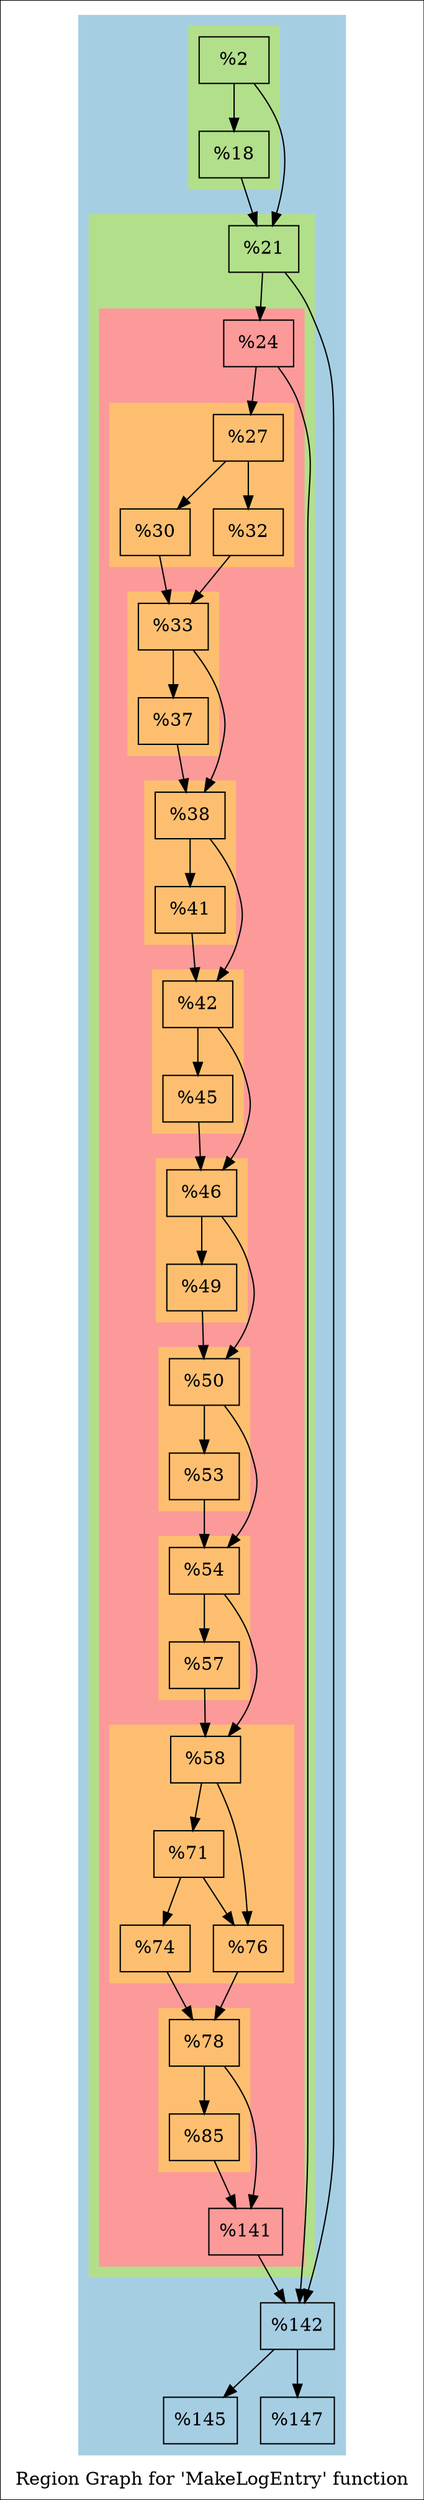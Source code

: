 digraph "Region Graph for 'MakeLogEntry' function" {
	label="Region Graph for 'MakeLogEntry' function";

	Node0xd5b220 [shape=record,label="{%2}"];
	Node0xd5b220 -> Node0xd548d0;
	Node0xd5b220 -> Node0xd5af00;
	Node0xd548d0 [shape=record,label="{%18}"];
	Node0xd548d0 -> Node0xd5af00;
	Node0xd5af00 [shape=record,label="{%21}"];
	Node0xd5af00 -> Node0xd53920;
	Node0xd5af00 -> Node0xd61250;
	Node0xd53920 [shape=record,label="{%24}"];
	Node0xd53920 -> Node0xd61250;
	Node0xd53920 -> Node0xd6fbf0;
	Node0xd61250 [shape=record,label="{%142}"];
	Node0xd61250 -> Node0xd59c10;
	Node0xd61250 -> Node0xd5bc50;
	Node0xd59c10 [shape=record,label="{%145}"];
	Node0xd5bc50 [shape=record,label="{%147}"];
	Node0xd6fbf0 [shape=record,label="{%27}"];
	Node0xd6fbf0 -> Node0xd87910;
	Node0xd6fbf0 -> Node0xd935c0;
	Node0xd87910 [shape=record,label="{%30}"];
	Node0xd87910 -> Node0xd7a4e0;
	Node0xd7a4e0 [shape=record,label="{%33}"];
	Node0xd7a4e0 -> Node0xd60390;
	Node0xd7a4e0 -> Node0xd755c0;
	Node0xd60390 [shape=record,label="{%37}"];
	Node0xd60390 -> Node0xd755c0;
	Node0xd755c0 [shape=record,label="{%38}"];
	Node0xd755c0 -> Node0xd5ef30;
	Node0xd755c0 -> Node0xd5ebc0;
	Node0xd5ef30 [shape=record,label="{%41}"];
	Node0xd5ef30 -> Node0xd5ebc0;
	Node0xd5ebc0 [shape=record,label="{%42}"];
	Node0xd5ebc0 -> Node0xd452e0;
	Node0xd5ebc0 -> Node0xd196e0;
	Node0xd452e0 [shape=record,label="{%45}"];
	Node0xd452e0 -> Node0xd196e0;
	Node0xd196e0 [shape=record,label="{%46}"];
	Node0xd196e0 -> Node0xd705a0;
	Node0xd196e0 -> Node0xd695a0;
	Node0xd705a0 [shape=record,label="{%49}"];
	Node0xd705a0 -> Node0xd695a0;
	Node0xd695a0 [shape=record,label="{%50}"];
	Node0xd695a0 -> Node0xd576c0;
	Node0xd695a0 -> Node0xd5b7b0;
	Node0xd576c0 [shape=record,label="{%53}"];
	Node0xd576c0 -> Node0xd5b7b0;
	Node0xd5b7b0 [shape=record,label="{%54}"];
	Node0xd5b7b0 -> Node0xcf3710;
	Node0xd5b7b0 -> Node0xd62560;
	Node0xcf3710 [shape=record,label="{%57}"];
	Node0xcf3710 -> Node0xd62560;
	Node0xd62560 [shape=record,label="{%58}"];
	Node0xd62560 -> Node0xd3b390;
	Node0xd62560 -> Node0xd631c0;
	Node0xd3b390 [shape=record,label="{%71}"];
	Node0xd3b390 -> Node0xd03ab0;
	Node0xd3b390 -> Node0xd631c0;
	Node0xd03ab0 [shape=record,label="{%74}"];
	Node0xd03ab0 -> Node0xd63740;
	Node0xd63740 [shape=record,label="{%78}"];
	Node0xd63740 -> Node0xcee520;
	Node0xd63740 -> Node0xd67470;
	Node0xcee520 [shape=record,label="{%85}"];
	Node0xcee520 -> Node0xd67470;
	Node0xd67470 [shape=record,label="{%141}"];
	Node0xd67470 -> Node0xd61250;
	Node0xd631c0 [shape=record,label="{%76}"];
	Node0xd631c0 -> Node0xd63740;
	Node0xd935c0 [shape=record,label="{%32}"];
	Node0xd935c0 -> Node0xd7a4e0;
	colorscheme = "paired12"
        subgraph cluster_0xdc3880 {
          label = "";
          style = filled;
          color = 1
          subgraph cluster_0xd8c590 {
            label = "";
            style = filled;
            color = 3
            Node0xd5b220;
            Node0xd548d0;
          }
          subgraph cluster_0xd8c510 {
            label = "";
            style = filled;
            color = 3
            subgraph cluster_0xc59e70 {
              label = "";
              style = filled;
              color = 5
              subgraph cluster_0xc59df0 {
                label = "";
                style = filled;
                color = 7
                Node0xd6fbf0;
                Node0xd87910;
                Node0xd935c0;
              }
              subgraph cluster_0xc7c2c0 {
                label = "";
                style = filled;
                color = 7
                Node0xd7a4e0;
                Node0xd60390;
              }
              subgraph cluster_0xc7c240 {
                label = "";
                style = filled;
                color = 7
                Node0xd755c0;
                Node0xd5ef30;
              }
              subgraph cluster_0xdc3800 {
                label = "";
                style = filled;
                color = 7
                Node0xd5ebc0;
                Node0xd452e0;
              }
              subgraph cluster_0xd33700 {
                label = "";
                style = filled;
                color = 7
                Node0xd196e0;
                Node0xd705a0;
              }
              subgraph cluster_0xdc3980 {
                label = "";
                style = filled;
                color = 7
                Node0xd695a0;
                Node0xd576c0;
              }
              subgraph cluster_0xdc3700 {
                label = "";
                style = filled;
                color = 7
                Node0xd5b7b0;
                Node0xcf3710;
              }
              subgraph cluster_0xdc3900 {
                label = "";
                style = filled;
                color = 7
                Node0xd62560;
                Node0xd3b390;
                Node0xd03ab0;
                Node0xd631c0;
              }
              subgraph cluster_0xdc3a00 {
                label = "";
                style = filled;
                color = 7
                Node0xd63740;
                Node0xcee520;
              }
              Node0xd53920;
              Node0xd67470;
            }
            Node0xd5af00;
          }
          Node0xd61250;
          Node0xd59c10;
          Node0xd5bc50;
        }
}
